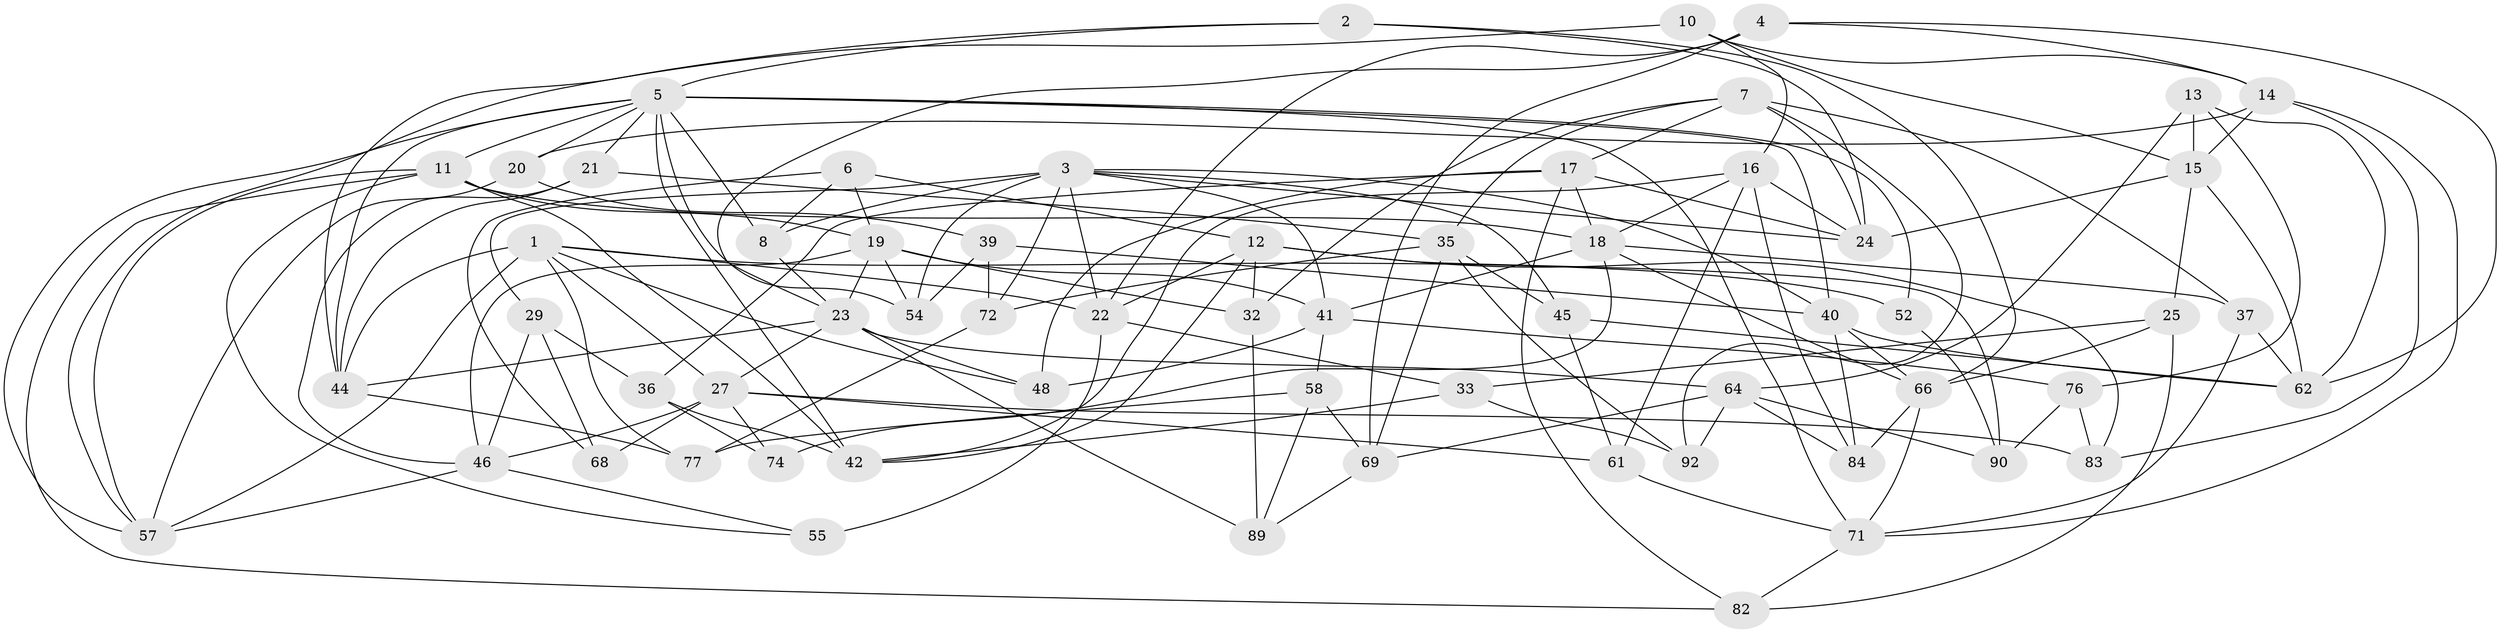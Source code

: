 // original degree distribution, {4: 1.0}
// Generated by graph-tools (version 1.1) at 2025/20/03/04/25 18:20:49]
// undirected, 61 vertices, 156 edges
graph export_dot {
graph [start="1"]
  node [color=gray90,style=filled];
  1 [super="+43"];
  2;
  3 [super="+78+53"];
  4 [super="+38"];
  5 [super="+30+9"];
  6;
  7 [super="+81"];
  8;
  10;
  11 [super="+59+67"];
  12 [super="+47"];
  13;
  14 [super="+60"];
  15 [super="+88"];
  16 [super="+73"];
  17 [super="+28"];
  18 [super="+26+100"];
  19 [super="+51+65"];
  20;
  21;
  22 [super="+63"];
  23 [super="+94+70"];
  24 [super="+101"];
  25;
  27 [super="+93"];
  29;
  32;
  33;
  35 [super="+79"];
  36;
  37;
  39;
  40 [super="+86"];
  41 [super="+49"];
  42 [super="+50"];
  44 [super="+99"];
  45;
  46 [super="+56"];
  48;
  52;
  54;
  55;
  57 [super="+75"];
  58;
  61;
  62 [super="+80"];
  64 [super="+102"];
  66 [super="+97"];
  68;
  69 [super="+91"];
  71 [super="+87"];
  72;
  74;
  76;
  77;
  82;
  83;
  84;
  89;
  90;
  92;
  1 -- 52 [weight=2];
  1 -- 44;
  1 -- 57;
  1 -- 48;
  1 -- 22;
  1 -- 27;
  1 -- 77;
  2 -- 24;
  2 -- 44;
  2 -- 66;
  2 -- 5;
  3 -- 54;
  3 -- 29;
  3 -- 8;
  3 -- 40;
  3 -- 45;
  3 -- 22 [weight=2];
  3 -- 72;
  3 -- 41;
  3 -- 24;
  4 -- 14;
  4 -- 23;
  4 -- 69 [weight=2];
  4 -- 62;
  4 -- 22;
  5 -- 20;
  5 -- 44;
  5 -- 52;
  5 -- 54;
  5 -- 40;
  5 -- 11;
  5 -- 21;
  5 -- 71;
  5 -- 8;
  5 -- 57;
  5 -- 42;
  6 -- 8;
  6 -- 12;
  6 -- 68;
  6 -- 19;
  7 -- 37;
  7 -- 24;
  7 -- 92;
  7 -- 32;
  7 -- 17;
  7 -- 35;
  8 -- 23;
  10 -- 57;
  10 -- 15;
  10 -- 14;
  10 -- 16;
  11 -- 57;
  11 -- 42;
  11 -- 19 [weight=2];
  11 -- 18;
  11 -- 82;
  11 -- 55;
  12 -- 32;
  12 -- 22;
  12 -- 42;
  12 -- 83;
  12 -- 90;
  13 -- 76;
  13 -- 62;
  13 -- 15;
  13 -- 64;
  14 -- 71;
  14 -- 83;
  14 -- 20;
  14 -- 15;
  15 -- 24;
  15 -- 62;
  15 -- 25;
  16 -- 61;
  16 -- 42;
  16 -- 18;
  16 -- 24;
  16 -- 84;
  17 -- 18;
  17 -- 48;
  17 -- 36;
  17 -- 82;
  17 -- 24;
  18 -- 37;
  18 -- 74 [weight=2];
  18 -- 66;
  18 -- 41;
  19 -- 54;
  19 -- 46;
  19 -- 41;
  19 -- 32;
  19 -- 23;
  20 -- 39;
  20 -- 57;
  21 -- 44;
  21 -- 35;
  21 -- 46;
  22 -- 33;
  22 -- 55 [weight=2];
  23 -- 44;
  23 -- 64;
  23 -- 89;
  23 -- 48;
  23 -- 27;
  25 -- 66;
  25 -- 33;
  25 -- 82;
  27 -- 83;
  27 -- 61;
  27 -- 68 [weight=2];
  27 -- 74;
  27 -- 46;
  29 -- 68;
  29 -- 36;
  29 -- 46;
  32 -- 89;
  33 -- 92;
  33 -- 42;
  35 -- 45;
  35 -- 69;
  35 -- 72;
  35 -- 92;
  36 -- 74;
  36 -- 42;
  37 -- 62;
  37 -- 71;
  39 -- 54;
  39 -- 72;
  39 -- 40;
  40 -- 62;
  40 -- 66;
  40 -- 84;
  41 -- 58;
  41 -- 48;
  41 -- 76;
  44 -- 77;
  45 -- 61;
  45 -- 62;
  46 -- 55;
  46 -- 57;
  52 -- 90;
  58 -- 77;
  58 -- 69;
  58 -- 89;
  61 -- 71;
  64 -- 69;
  64 -- 84;
  64 -- 90;
  64 -- 92;
  66 -- 71;
  66 -- 84;
  69 -- 89;
  71 -- 82;
  72 -- 77;
  76 -- 83;
  76 -- 90;
}
